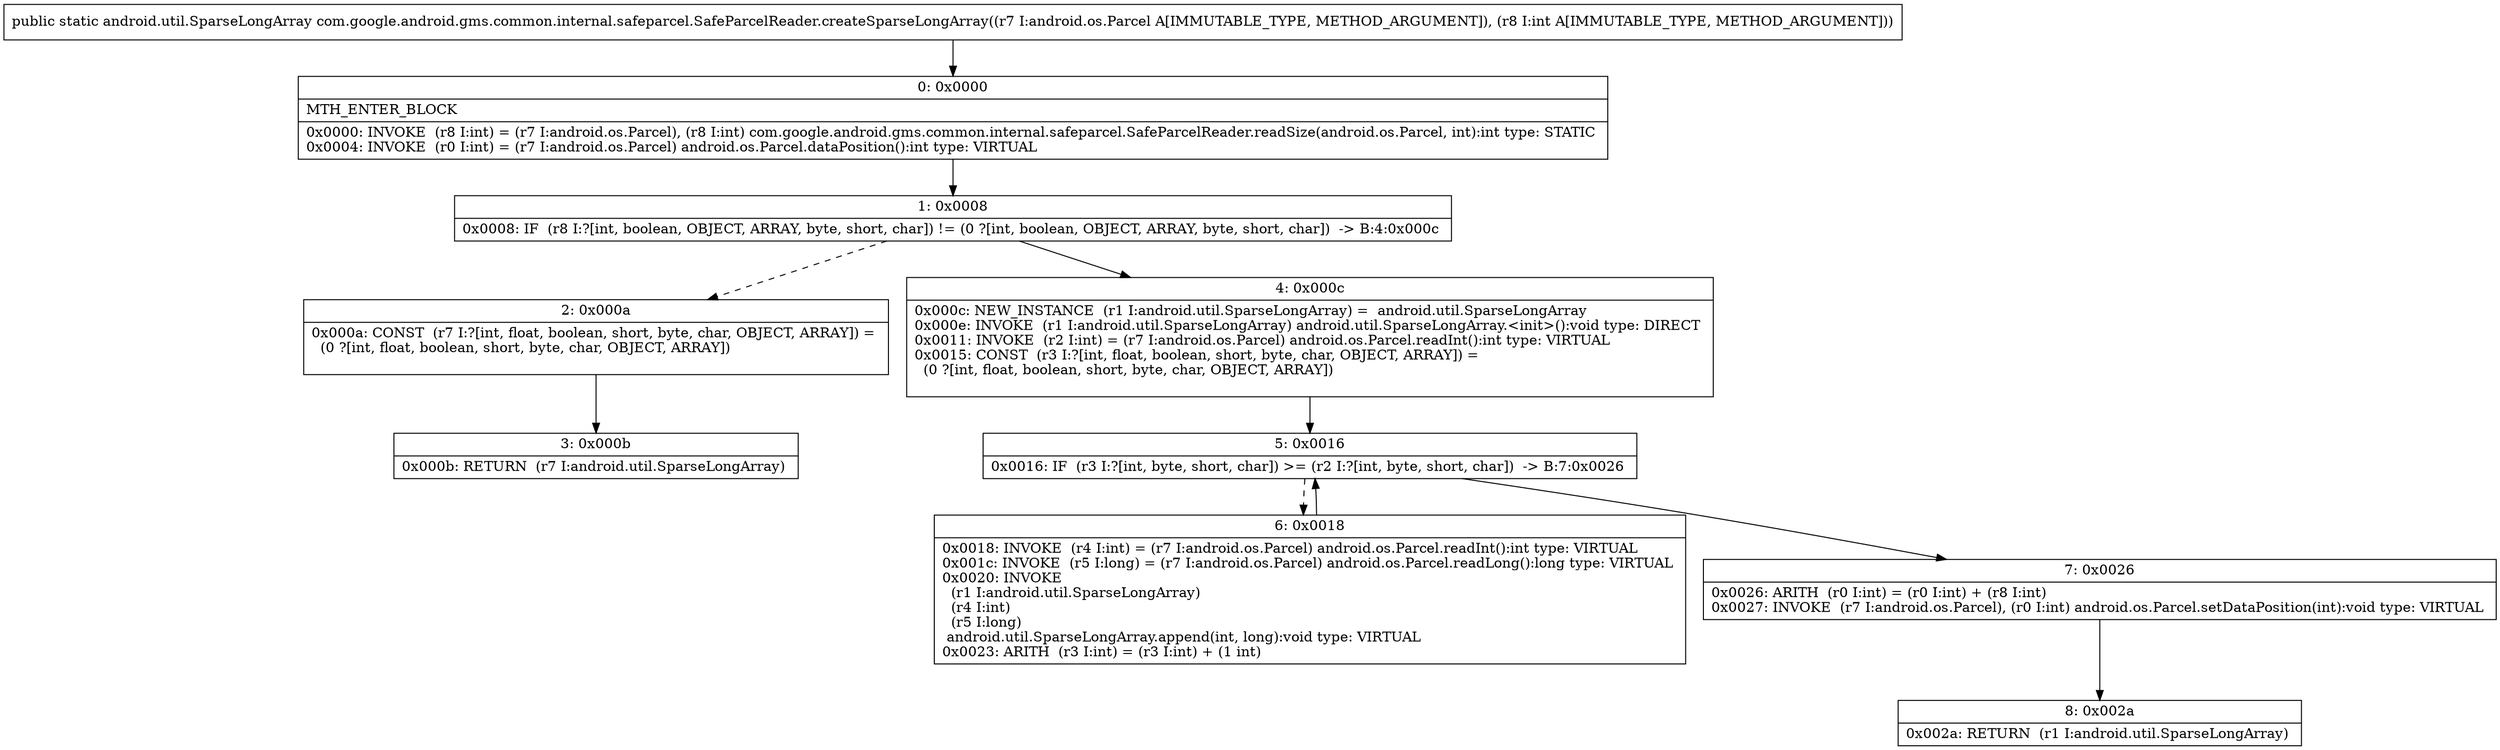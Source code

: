 digraph "CFG forcom.google.android.gms.common.internal.safeparcel.SafeParcelReader.createSparseLongArray(Landroid\/os\/Parcel;I)Landroid\/util\/SparseLongArray;" {
Node_0 [shape=record,label="{0\:\ 0x0000|MTH_ENTER_BLOCK\l|0x0000: INVOKE  (r8 I:int) = (r7 I:android.os.Parcel), (r8 I:int) com.google.android.gms.common.internal.safeparcel.SafeParcelReader.readSize(android.os.Parcel, int):int type: STATIC \l0x0004: INVOKE  (r0 I:int) = (r7 I:android.os.Parcel) android.os.Parcel.dataPosition():int type: VIRTUAL \l}"];
Node_1 [shape=record,label="{1\:\ 0x0008|0x0008: IF  (r8 I:?[int, boolean, OBJECT, ARRAY, byte, short, char]) != (0 ?[int, boolean, OBJECT, ARRAY, byte, short, char])  \-\> B:4:0x000c \l}"];
Node_2 [shape=record,label="{2\:\ 0x000a|0x000a: CONST  (r7 I:?[int, float, boolean, short, byte, char, OBJECT, ARRAY]) = \l  (0 ?[int, float, boolean, short, byte, char, OBJECT, ARRAY])\l \l}"];
Node_3 [shape=record,label="{3\:\ 0x000b|0x000b: RETURN  (r7 I:android.util.SparseLongArray) \l}"];
Node_4 [shape=record,label="{4\:\ 0x000c|0x000c: NEW_INSTANCE  (r1 I:android.util.SparseLongArray) =  android.util.SparseLongArray \l0x000e: INVOKE  (r1 I:android.util.SparseLongArray) android.util.SparseLongArray.\<init\>():void type: DIRECT \l0x0011: INVOKE  (r2 I:int) = (r7 I:android.os.Parcel) android.os.Parcel.readInt():int type: VIRTUAL \l0x0015: CONST  (r3 I:?[int, float, boolean, short, byte, char, OBJECT, ARRAY]) = \l  (0 ?[int, float, boolean, short, byte, char, OBJECT, ARRAY])\l \l}"];
Node_5 [shape=record,label="{5\:\ 0x0016|0x0016: IF  (r3 I:?[int, byte, short, char]) \>= (r2 I:?[int, byte, short, char])  \-\> B:7:0x0026 \l}"];
Node_6 [shape=record,label="{6\:\ 0x0018|0x0018: INVOKE  (r4 I:int) = (r7 I:android.os.Parcel) android.os.Parcel.readInt():int type: VIRTUAL \l0x001c: INVOKE  (r5 I:long) = (r7 I:android.os.Parcel) android.os.Parcel.readLong():long type: VIRTUAL \l0x0020: INVOKE  \l  (r1 I:android.util.SparseLongArray)\l  (r4 I:int)\l  (r5 I:long)\l android.util.SparseLongArray.append(int, long):void type: VIRTUAL \l0x0023: ARITH  (r3 I:int) = (r3 I:int) + (1 int) \l}"];
Node_7 [shape=record,label="{7\:\ 0x0026|0x0026: ARITH  (r0 I:int) = (r0 I:int) + (r8 I:int) \l0x0027: INVOKE  (r7 I:android.os.Parcel), (r0 I:int) android.os.Parcel.setDataPosition(int):void type: VIRTUAL \l}"];
Node_8 [shape=record,label="{8\:\ 0x002a|0x002a: RETURN  (r1 I:android.util.SparseLongArray) \l}"];
MethodNode[shape=record,label="{public static android.util.SparseLongArray com.google.android.gms.common.internal.safeparcel.SafeParcelReader.createSparseLongArray((r7 I:android.os.Parcel A[IMMUTABLE_TYPE, METHOD_ARGUMENT]), (r8 I:int A[IMMUTABLE_TYPE, METHOD_ARGUMENT])) }"];
MethodNode -> Node_0;
Node_0 -> Node_1;
Node_1 -> Node_2[style=dashed];
Node_1 -> Node_4;
Node_2 -> Node_3;
Node_4 -> Node_5;
Node_5 -> Node_6[style=dashed];
Node_5 -> Node_7;
Node_6 -> Node_5;
Node_7 -> Node_8;
}


